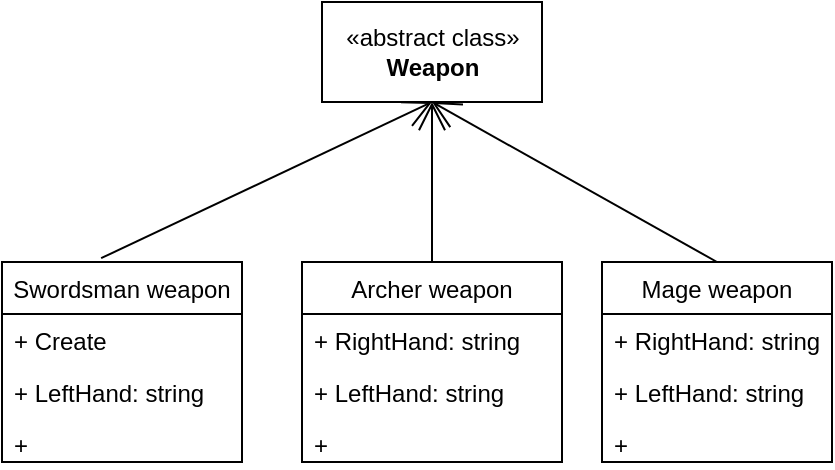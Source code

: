 <mxfile version="13.7.9" type="github"><diagram id="wRdHFCDEaQIQcUu5X9TA" name="Page-1"><mxGraphModel dx="868" dy="450" grid="1" gridSize="10" guides="1" tooltips="1" connect="1" arrows="1" fold="1" page="1" pageScale="1" pageWidth="850" pageHeight="1100" math="0" shadow="0"><root><mxCell id="0"/><mxCell id="1" parent="0"/><mxCell id="jUz3qz-99keeUhKBVLO6-1" value="«abstract class»&lt;br&gt;&lt;b&gt;Weapon&lt;/b&gt;" style="html=1;" parent="1" vertex="1"><mxGeometry x="160" y="110" width="110" height="50" as="geometry"/></mxCell><mxCell id="jUz3qz-99keeUhKBVLO6-2" value="Swordsman weapon" style="swimlane;fontStyle=0;childLayout=stackLayout;horizontal=1;startSize=26;fillColor=none;horizontalStack=0;resizeParent=1;resizeParentMax=0;resizeLast=0;collapsible=1;marginBottom=0;" parent="1" vertex="1"><mxGeometry y="240" width="120" height="100" as="geometry"/></mxCell><mxCell id="jUz3qz-99keeUhKBVLO6-3" value="+ Create" style="text;strokeColor=none;fillColor=none;align=left;verticalAlign=top;spacingLeft=4;spacingRight=4;overflow=hidden;rotatable=0;points=[[0,0.5],[1,0.5]];portConstraint=eastwest;" parent="jUz3qz-99keeUhKBVLO6-2" vertex="1"><mxGeometry y="26" width="120" height="26" as="geometry"/></mxCell><mxCell id="jUz3qz-99keeUhKBVLO6-4" value="+ LeftHand: string" style="text;strokeColor=none;fillColor=none;align=left;verticalAlign=top;spacingLeft=4;spacingRight=4;overflow=hidden;rotatable=0;points=[[0,0.5],[1,0.5]];portConstraint=eastwest;" parent="jUz3qz-99keeUhKBVLO6-2" vertex="1"><mxGeometry y="52" width="120" height="26" as="geometry"/></mxCell><mxCell id="jUz3qz-99keeUhKBVLO6-5" value="+" style="text;strokeColor=none;fillColor=none;align=left;verticalAlign=top;spacingLeft=4;spacingRight=4;overflow=hidden;rotatable=0;points=[[0,0.5],[1,0.5]];portConstraint=eastwest;" parent="jUz3qz-99keeUhKBVLO6-2" vertex="1"><mxGeometry y="78" width="120" height="22" as="geometry"/></mxCell><mxCell id="jUz3qz-99keeUhKBVLO6-6" value="Archer weapon" style="swimlane;fontStyle=0;childLayout=stackLayout;horizontal=1;startSize=26;fillColor=none;horizontalStack=0;resizeParent=1;resizeParentMax=0;resizeLast=0;collapsible=1;marginBottom=0;" parent="1" vertex="1"><mxGeometry x="150" y="240" width="130" height="100" as="geometry"/></mxCell><mxCell id="jUz3qz-99keeUhKBVLO6-7" value="+ RightHand: string" style="text;strokeColor=none;fillColor=none;align=left;verticalAlign=top;spacingLeft=4;spacingRight=4;overflow=hidden;rotatable=0;points=[[0,0.5],[1,0.5]];portConstraint=eastwest;" parent="jUz3qz-99keeUhKBVLO6-6" vertex="1"><mxGeometry y="26" width="130" height="26" as="geometry"/></mxCell><mxCell id="jUz3qz-99keeUhKBVLO6-8" value="+ LeftHand: string" style="text;strokeColor=none;fillColor=none;align=left;verticalAlign=top;spacingLeft=4;spacingRight=4;overflow=hidden;rotatable=0;points=[[0,0.5],[1,0.5]];portConstraint=eastwest;" parent="jUz3qz-99keeUhKBVLO6-6" vertex="1"><mxGeometry y="52" width="130" height="26" as="geometry"/></mxCell><mxCell id="jUz3qz-99keeUhKBVLO6-9" value="+" style="text;strokeColor=none;fillColor=none;align=left;verticalAlign=top;spacingLeft=4;spacingRight=4;overflow=hidden;rotatable=0;points=[[0,0.5],[1,0.5]];portConstraint=eastwest;" parent="jUz3qz-99keeUhKBVLO6-6" vertex="1"><mxGeometry y="78" width="130" height="22" as="geometry"/></mxCell><mxCell id="jUz3qz-99keeUhKBVLO6-10" value="Mage weapon" style="swimlane;fontStyle=0;childLayout=stackLayout;horizontal=1;startSize=26;fillColor=none;horizontalStack=0;resizeParent=1;resizeParentMax=0;resizeLast=0;collapsible=1;marginBottom=0;" parent="1" vertex="1"><mxGeometry x="300" y="240" width="115" height="100" as="geometry"/></mxCell><mxCell id="jUz3qz-99keeUhKBVLO6-11" value="+ RightHand: string" style="text;strokeColor=none;fillColor=none;align=left;verticalAlign=top;spacingLeft=4;spacingRight=4;overflow=hidden;rotatable=0;points=[[0,0.5],[1,0.5]];portConstraint=eastwest;" parent="jUz3qz-99keeUhKBVLO6-10" vertex="1"><mxGeometry y="26" width="115" height="26" as="geometry"/></mxCell><mxCell id="jUz3qz-99keeUhKBVLO6-12" value="+ LeftHand: string" style="text;strokeColor=none;fillColor=none;align=left;verticalAlign=top;spacingLeft=4;spacingRight=4;overflow=hidden;rotatable=0;points=[[0,0.5],[1,0.5]];portConstraint=eastwest;" parent="jUz3qz-99keeUhKBVLO6-10" vertex="1"><mxGeometry y="52" width="115" height="26" as="geometry"/></mxCell><mxCell id="jUz3qz-99keeUhKBVLO6-13" value="+" style="text;strokeColor=none;fillColor=none;align=left;verticalAlign=top;spacingLeft=4;spacingRight=4;overflow=hidden;rotatable=0;points=[[0,0.5],[1,0.5]];portConstraint=eastwest;" parent="jUz3qz-99keeUhKBVLO6-10" vertex="1"><mxGeometry y="78" width="115" height="22" as="geometry"/></mxCell><mxCell id="jUz3qz-99keeUhKBVLO6-14" value="" style="endArrow=open;endFill=1;endSize=12;html=1;exitX=0.413;exitY=-0.019;exitDx=0;exitDy=0;exitPerimeter=0;entryX=0.5;entryY=1;entryDx=0;entryDy=0;" parent="1" source="jUz3qz-99keeUhKBVLO6-2" target="jUz3qz-99keeUhKBVLO6-1" edge="1"><mxGeometry width="160" relative="1" as="geometry"><mxPoint x="50" y="210" as="sourcePoint"/><mxPoint x="210" y="210" as="targetPoint"/></mxGeometry></mxCell><mxCell id="jUz3qz-99keeUhKBVLO6-15" value="" style="endArrow=open;endFill=1;endSize=12;html=1;entryX=0.5;entryY=1;entryDx=0;entryDy=0;exitX=0.5;exitY=0;exitDx=0;exitDy=0;" parent="1" source="jUz3qz-99keeUhKBVLO6-6" target="jUz3qz-99keeUhKBVLO6-1" edge="1"><mxGeometry width="160" relative="1" as="geometry"><mxPoint x="225" y="230" as="sourcePoint"/><mxPoint x="225" y="170" as="targetPoint"/></mxGeometry></mxCell><mxCell id="jUz3qz-99keeUhKBVLO6-16" value="" style="endArrow=open;endFill=1;endSize=12;html=1;entryX=0.5;entryY=1;entryDx=0;entryDy=0;exitX=0.5;exitY=0;exitDx=0;exitDy=0;" parent="1" source="jUz3qz-99keeUhKBVLO6-10" target="jUz3qz-99keeUhKBVLO6-1" edge="1"><mxGeometry width="160" relative="1" as="geometry"><mxPoint x="235" y="240" as="sourcePoint"/><mxPoint x="225" y="170" as="targetPoint"/></mxGeometry></mxCell></root></mxGraphModel></diagram></mxfile>